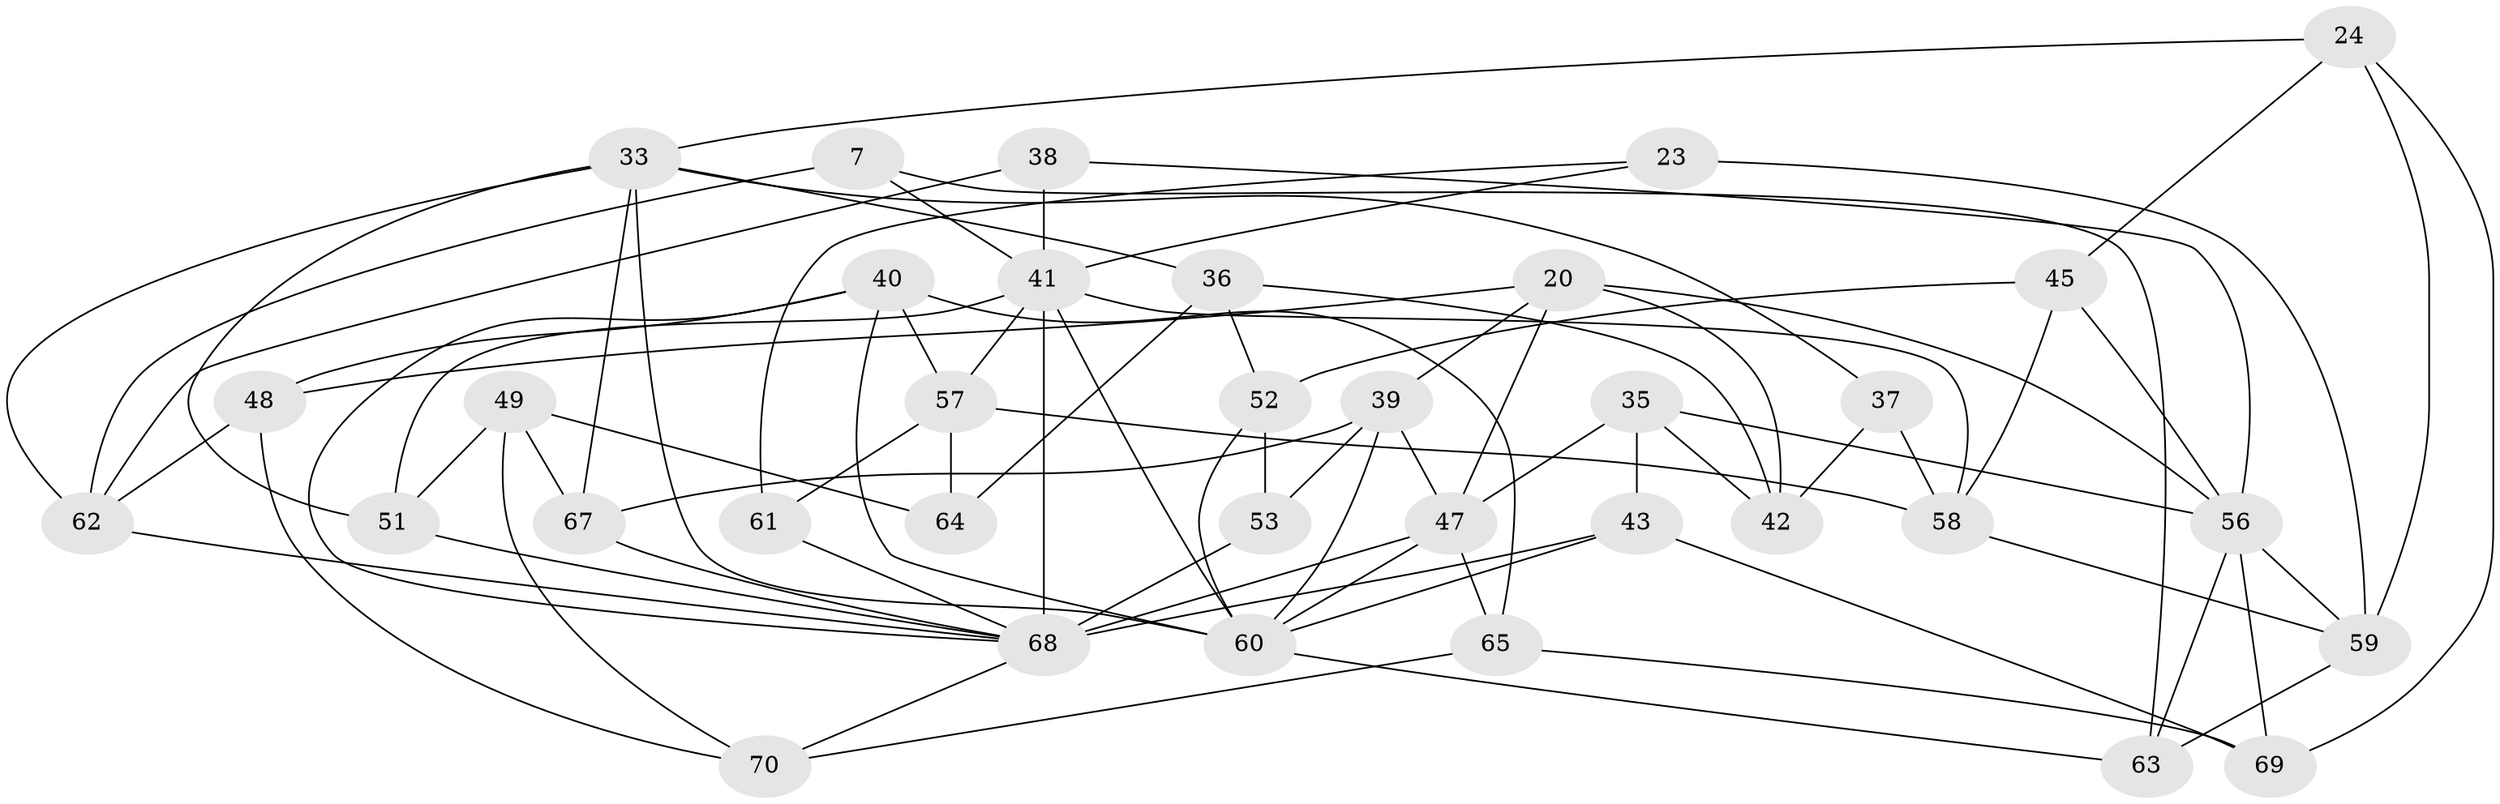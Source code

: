 // original degree distribution, {4: 1.0}
// Generated by graph-tools (version 1.1) at 2025/56/03/09/25 04:56:35]
// undirected, 35 vertices, 81 edges
graph export_dot {
graph [start="1"]
  node [color=gray90,style=filled];
  7;
  20 [super="+17"];
  23;
  24;
  33 [super="+16"];
  35;
  36;
  37;
  38;
  39 [super="+18"];
  40 [super="+27"];
  41 [super="+6+26+12+25"];
  42;
  43;
  45;
  47 [super="+46+29"];
  48;
  49;
  51;
  52;
  53;
  56 [super="+11+13"];
  57 [super="+31"];
  58 [super="+32"];
  59 [super="+19"];
  60 [super="+2+54+55+28"];
  61;
  62 [super="+1"];
  63;
  64;
  65;
  67 [super="+15"];
  68 [super="+30+34+44+66"];
  69;
  70;
  7 -- 63;
  7 -- 62 [weight=2];
  7 -- 41;
  20 -- 48;
  20 -- 39;
  20 -- 56 [weight=2];
  20 -- 42;
  20 -- 47;
  23 -- 59 [weight=2];
  23 -- 61;
  23 -- 41;
  24 -- 45;
  24 -- 69;
  24 -- 59;
  24 -- 33;
  33 -- 51;
  33 -- 62;
  33 -- 67 [weight=2];
  33 -- 36;
  33 -- 37;
  33 -- 60;
  35 -- 42;
  35 -- 56;
  35 -- 43;
  35 -- 47;
  36 -- 64;
  36 -- 52;
  36 -- 42;
  37 -- 42;
  37 -- 58 [weight=2];
  38 -- 62;
  38 -- 41 [weight=2];
  38 -- 56;
  39 -- 53 [weight=2];
  39 -- 60 [weight=3];
  39 -- 47;
  39 -- 67;
  40 -- 65;
  40 -- 60;
  40 -- 68 [weight=2];
  40 -- 57;
  40 -- 48;
  41 -- 57;
  41 -- 51;
  41 -- 60 [weight=3];
  41 -- 68 [weight=4];
  41 -- 58;
  43 -- 69;
  43 -- 68;
  43 -- 60;
  45 -- 52;
  45 -- 58;
  45 -- 56;
  47 -- 65;
  47 -- 68 [weight=7];
  47 -- 60;
  48 -- 70;
  48 -- 62;
  49 -- 64;
  49 -- 70;
  49 -- 67;
  49 -- 51;
  51 -- 68;
  52 -- 53;
  52 -- 60;
  53 -- 68;
  56 -- 59;
  56 -- 69;
  56 -- 63;
  57 -- 61;
  57 -- 64 [weight=2];
  57 -- 58;
  58 -- 59;
  59 -- 63;
  60 -- 63;
  61 -- 68 [weight=2];
  62 -- 68;
  65 -- 69;
  65 -- 70;
  67 -- 68 [weight=2];
  68 -- 70;
}
